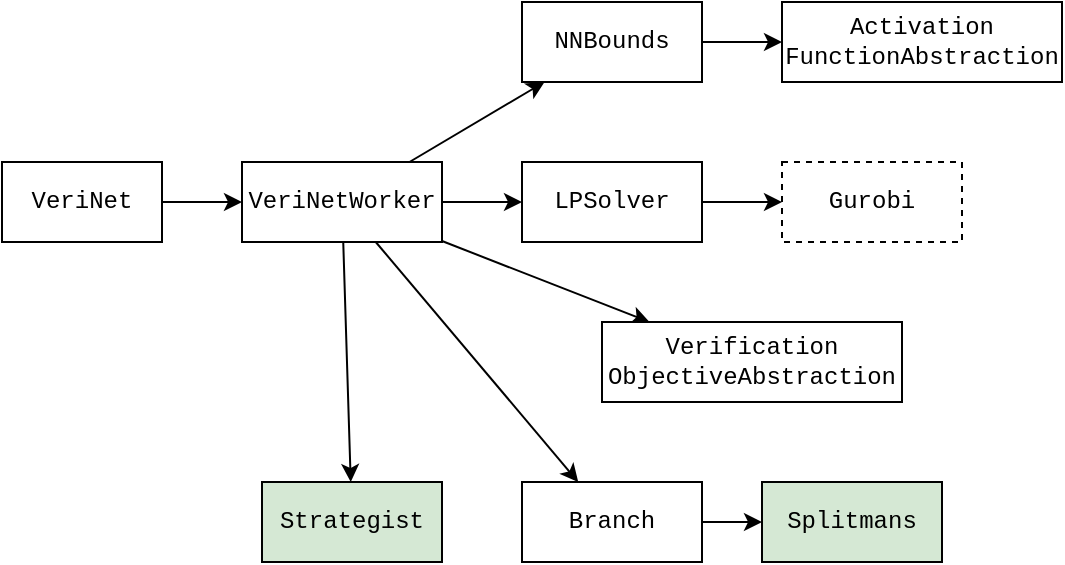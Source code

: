 <mxfile version="16.4.5" type="github">
  <diagram id="ySvPo7dn3cGrpTj27pgF" name="Page-1">
    <mxGraphModel dx="1038" dy="571" grid="1" gridSize="10" guides="1" tooltips="1" connect="1" arrows="1" fold="1" page="1" pageScale="1" pageWidth="827" pageHeight="1169" math="0" shadow="0">
      <root>
        <mxCell id="0" />
        <mxCell id="1" parent="0" />
        <mxCell id="mxvbrBLjndYkElwtUZgN-4" style="edgeStyle=orthogonalEdgeStyle;rounded=0;orthogonalLoop=1;jettySize=auto;html=1;fontFamily=Courier New;" edge="1" parent="1" source="mxvbrBLjndYkElwtUZgN-1" target="mxvbrBLjndYkElwtUZgN-3">
          <mxGeometry relative="1" as="geometry" />
        </mxCell>
        <mxCell id="mxvbrBLjndYkElwtUZgN-1" value="VeriNet" style="rounded=0;whiteSpace=wrap;html=1;fontFamily=Courier New;" vertex="1" parent="1">
          <mxGeometry x="140" y="240" width="80" height="40" as="geometry" />
        </mxCell>
        <mxCell id="mxvbrBLjndYkElwtUZgN-6" style="rounded=0;orthogonalLoop=1;jettySize=auto;html=1;fontFamily=Courier New;" edge="1" parent="1" source="mxvbrBLjndYkElwtUZgN-3" target="mxvbrBLjndYkElwtUZgN-5">
          <mxGeometry relative="1" as="geometry" />
        </mxCell>
        <mxCell id="mxvbrBLjndYkElwtUZgN-14" style="edgeStyle=none;rounded=0;orthogonalLoop=1;jettySize=auto;html=1;fontFamily=Courier New;" edge="1" parent="1" source="mxvbrBLjndYkElwtUZgN-3" target="mxvbrBLjndYkElwtUZgN-9">
          <mxGeometry relative="1" as="geometry" />
        </mxCell>
        <mxCell id="mxvbrBLjndYkElwtUZgN-16" style="edgeStyle=none;rounded=0;orthogonalLoop=1;jettySize=auto;html=1;fontFamily=Courier New;" edge="1" parent="1" source="mxvbrBLjndYkElwtUZgN-3" target="mxvbrBLjndYkElwtUZgN-11">
          <mxGeometry relative="1" as="geometry" />
        </mxCell>
        <mxCell id="mxvbrBLjndYkElwtUZgN-17" style="edgeStyle=none;rounded=0;orthogonalLoop=1;jettySize=auto;html=1;fontFamily=Courier New;" edge="1" parent="1" source="mxvbrBLjndYkElwtUZgN-3" target="mxvbrBLjndYkElwtUZgN-12">
          <mxGeometry relative="1" as="geometry" />
        </mxCell>
        <mxCell id="mxvbrBLjndYkElwtUZgN-20" style="edgeStyle=none;rounded=0;orthogonalLoop=1;jettySize=auto;html=1;fontFamily=Courier New;" edge="1" parent="1" source="mxvbrBLjndYkElwtUZgN-3" target="mxvbrBLjndYkElwtUZgN-19">
          <mxGeometry relative="1" as="geometry" />
        </mxCell>
        <mxCell id="mxvbrBLjndYkElwtUZgN-3" value="VeriNetWorker" style="rounded=0;whiteSpace=wrap;html=1;fontFamily=Courier New;" vertex="1" parent="1">
          <mxGeometry x="260" y="240" width="100" height="40" as="geometry" />
        </mxCell>
        <mxCell id="mxvbrBLjndYkElwtUZgN-8" style="edgeStyle=none;rounded=0;orthogonalLoop=1;jettySize=auto;html=1;entryX=0;entryY=0.5;entryDx=0;entryDy=0;fontFamily=Courier New;" edge="1" parent="1" source="mxvbrBLjndYkElwtUZgN-5" target="mxvbrBLjndYkElwtUZgN-7">
          <mxGeometry relative="1" as="geometry" />
        </mxCell>
        <mxCell id="mxvbrBLjndYkElwtUZgN-5" value="NNBounds" style="rounded=0;whiteSpace=wrap;html=1;fontFamily=Courier New;" vertex="1" parent="1">
          <mxGeometry x="400" y="160" width="90" height="40" as="geometry" />
        </mxCell>
        <mxCell id="mxvbrBLjndYkElwtUZgN-7" value="Activation FunctionAbstraction" style="rounded=0;whiteSpace=wrap;html=1;fontFamily=Courier New;" vertex="1" parent="1">
          <mxGeometry x="530" y="160" width="140" height="40" as="geometry" />
        </mxCell>
        <mxCell id="mxvbrBLjndYkElwtUZgN-15" style="edgeStyle=none;rounded=0;orthogonalLoop=1;jettySize=auto;html=1;fontFamily=Courier New;" edge="1" parent="1" source="mxvbrBLjndYkElwtUZgN-9" target="mxvbrBLjndYkElwtUZgN-10">
          <mxGeometry relative="1" as="geometry" />
        </mxCell>
        <mxCell id="mxvbrBLjndYkElwtUZgN-9" value="LPSolver" style="rounded=0;whiteSpace=wrap;html=1;fontFamily=Courier New;" vertex="1" parent="1">
          <mxGeometry x="400" y="240" width="90" height="40" as="geometry" />
        </mxCell>
        <mxCell id="mxvbrBLjndYkElwtUZgN-10" value="Gurobi" style="rounded=0;whiteSpace=wrap;html=1;dashed=1;fontFamily=Courier New;" vertex="1" parent="1">
          <mxGeometry x="530" y="240" width="90" height="40" as="geometry" />
        </mxCell>
        <mxCell id="mxvbrBLjndYkElwtUZgN-11" value="Verification ObjectiveAbstraction" style="rounded=0;whiteSpace=wrap;html=1;fontFamily=Courier New;" vertex="1" parent="1">
          <mxGeometry x="440" y="320" width="150" height="40" as="geometry" />
        </mxCell>
        <mxCell id="mxvbrBLjndYkElwtUZgN-18" style="edgeStyle=none;rounded=0;orthogonalLoop=1;jettySize=auto;html=1;fontFamily=Courier New;" edge="1" parent="1" source="mxvbrBLjndYkElwtUZgN-12" target="mxvbrBLjndYkElwtUZgN-13">
          <mxGeometry relative="1" as="geometry" />
        </mxCell>
        <mxCell id="mxvbrBLjndYkElwtUZgN-12" value="Branch" style="rounded=0;whiteSpace=wrap;html=1;fontFamily=Courier New;" vertex="1" parent="1">
          <mxGeometry x="400" y="400" width="90" height="40" as="geometry" />
        </mxCell>
        <mxCell id="mxvbrBLjndYkElwtUZgN-13" value="Splitmans" style="rounded=0;whiteSpace=wrap;html=1;fillColor=#d5e8d4;strokeColor=#000000;fontFamily=Courier New;" vertex="1" parent="1">
          <mxGeometry x="520" y="400" width="90" height="40" as="geometry" />
        </mxCell>
        <mxCell id="mxvbrBLjndYkElwtUZgN-19" value="Strategist" style="rounded=0;whiteSpace=wrap;html=1;fontFamily=Courier New;fillColor=#d5e8d4;strokeColor=#000000;" vertex="1" parent="1">
          <mxGeometry x="270" y="400" width="90" height="40" as="geometry" />
        </mxCell>
      </root>
    </mxGraphModel>
  </diagram>
</mxfile>
